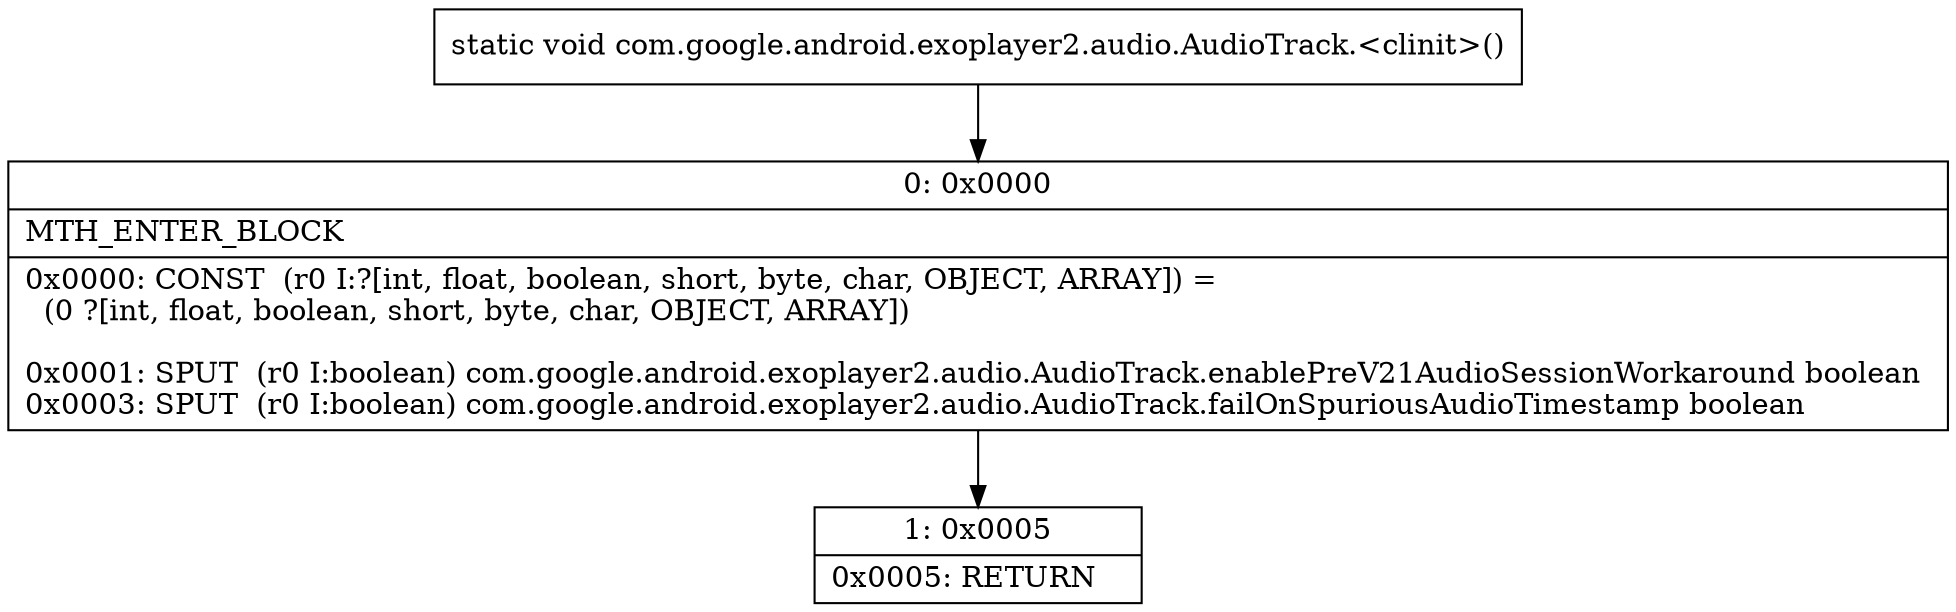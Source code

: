 digraph "CFG forcom.google.android.exoplayer2.audio.AudioTrack.\<clinit\>()V" {
Node_0 [shape=record,label="{0\:\ 0x0000|MTH_ENTER_BLOCK\l|0x0000: CONST  (r0 I:?[int, float, boolean, short, byte, char, OBJECT, ARRAY]) = \l  (0 ?[int, float, boolean, short, byte, char, OBJECT, ARRAY])\l \l0x0001: SPUT  (r0 I:boolean) com.google.android.exoplayer2.audio.AudioTrack.enablePreV21AudioSessionWorkaround boolean \l0x0003: SPUT  (r0 I:boolean) com.google.android.exoplayer2.audio.AudioTrack.failOnSpuriousAudioTimestamp boolean \l}"];
Node_1 [shape=record,label="{1\:\ 0x0005|0x0005: RETURN   \l}"];
MethodNode[shape=record,label="{static void com.google.android.exoplayer2.audio.AudioTrack.\<clinit\>() }"];
MethodNode -> Node_0;
Node_0 -> Node_1;
}


